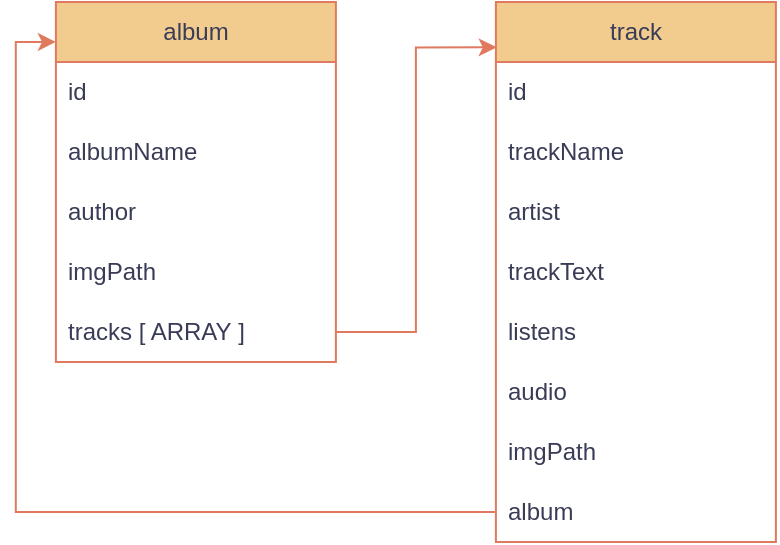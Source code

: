 <mxfile version="24.8.4">
  <diagram name="Страница — 1" id="ku7KkXZjVGdgDCgiLCGp">
    <mxGraphModel dx="3820" dy="842" grid="1" gridSize="10" guides="1" tooltips="1" connect="1" arrows="1" fold="1" page="1" pageScale="1" pageWidth="2336" pageHeight="1654" math="0" shadow="0">
      <root>
        <mxCell id="0" />
        <mxCell id="1" parent="0" />
        <mxCell id="V8BVyU96AWVPe7Og42-U-1" value="track" style="swimlane;fontStyle=0;childLayout=stackLayout;horizontal=1;startSize=30;horizontalStack=0;resizeParent=1;resizeParentMax=0;resizeLast=0;collapsible=1;marginBottom=0;whiteSpace=wrap;html=1;strokeColor=#E07A5F;fontColor=#393C56;fillColor=#F2CC8F;" vertex="1" parent="1">
          <mxGeometry x="-1880.05" y="40" width="140" height="270" as="geometry">
            <mxRectangle x="40" y="40" width="70" height="30" as="alternateBounds" />
          </mxGeometry>
        </mxCell>
        <mxCell id="V8BVyU96AWVPe7Og42-U-3" value="id" style="text;strokeColor=none;fillColor=none;align=left;verticalAlign=middle;spacingLeft=4;spacingRight=4;overflow=hidden;points=[[0,0.5],[1,0.5]];portConstraint=eastwest;rotatable=0;whiteSpace=wrap;html=1;fontColor=#393C56;" vertex="1" parent="V8BVyU96AWVPe7Og42-U-1">
          <mxGeometry y="30" width="140" height="30" as="geometry" />
        </mxCell>
        <mxCell id="V8BVyU96AWVPe7Og42-U-14" value="trackName" style="text;strokeColor=none;fillColor=none;align=left;verticalAlign=middle;spacingLeft=4;spacingRight=4;overflow=hidden;points=[[0,0.5],[1,0.5]];portConstraint=eastwest;rotatable=0;whiteSpace=wrap;html=1;fontColor=#393C56;" vertex="1" parent="V8BVyU96AWVPe7Og42-U-1">
          <mxGeometry y="60" width="140" height="30" as="geometry" />
        </mxCell>
        <mxCell id="V8BVyU96AWVPe7Og42-U-4" value="artist" style="text;strokeColor=none;fillColor=none;align=left;verticalAlign=middle;spacingLeft=4;spacingRight=4;overflow=hidden;points=[[0,0.5],[1,0.5]];portConstraint=eastwest;rotatable=0;whiteSpace=wrap;html=1;fontColor=#393C56;" vertex="1" parent="V8BVyU96AWVPe7Og42-U-1">
          <mxGeometry y="90" width="140" height="30" as="geometry" />
        </mxCell>
        <mxCell id="V8BVyU96AWVPe7Og42-U-16" value="trackText" style="text;strokeColor=none;fillColor=none;align=left;verticalAlign=middle;spacingLeft=4;spacingRight=4;overflow=hidden;points=[[0,0.5],[1,0.5]];portConstraint=eastwest;rotatable=0;whiteSpace=wrap;html=1;fontColor=#393C56;" vertex="1" parent="V8BVyU96AWVPe7Og42-U-1">
          <mxGeometry y="120" width="140" height="30" as="geometry" />
        </mxCell>
        <mxCell id="V8BVyU96AWVPe7Og42-U-17" value="listens" style="text;strokeColor=none;fillColor=none;align=left;verticalAlign=middle;spacingLeft=4;spacingRight=4;overflow=hidden;points=[[0,0.5],[1,0.5]];portConstraint=eastwest;rotatable=0;whiteSpace=wrap;html=1;fontColor=#393C56;" vertex="1" parent="V8BVyU96AWVPe7Og42-U-1">
          <mxGeometry y="150" width="140" height="30" as="geometry" />
        </mxCell>
        <mxCell id="V8BVyU96AWVPe7Og42-U-18" value="audio" style="text;strokeColor=none;fillColor=none;align=left;verticalAlign=middle;spacingLeft=4;spacingRight=4;overflow=hidden;points=[[0,0.5],[1,0.5]];portConstraint=eastwest;rotatable=0;whiteSpace=wrap;html=1;fontColor=#393C56;" vertex="1" parent="V8BVyU96AWVPe7Og42-U-1">
          <mxGeometry y="180" width="140" height="30" as="geometry" />
        </mxCell>
        <mxCell id="V8BVyU96AWVPe7Og42-U-19" value="imgPath" style="text;strokeColor=none;fillColor=none;align=left;verticalAlign=middle;spacingLeft=4;spacingRight=4;overflow=hidden;points=[[0,0.5],[1,0.5]];portConstraint=eastwest;rotatable=0;whiteSpace=wrap;html=1;fontColor=#393C56;" vertex="1" parent="V8BVyU96AWVPe7Og42-U-1">
          <mxGeometry y="210" width="140" height="30" as="geometry" />
        </mxCell>
        <mxCell id="V8BVyU96AWVPe7Og42-U-29" value="album" style="text;strokeColor=none;fillColor=none;align=left;verticalAlign=middle;spacingLeft=4;spacingRight=4;overflow=hidden;points=[[0,0.5],[1,0.5]];portConstraint=eastwest;rotatable=0;whiteSpace=wrap;html=1;fontColor=#393C56;" vertex="1" parent="V8BVyU96AWVPe7Og42-U-1">
          <mxGeometry y="240" width="140" height="30" as="geometry" />
        </mxCell>
        <mxCell id="V8BVyU96AWVPe7Og42-U-5" value="album" style="swimlane;fontStyle=0;childLayout=stackLayout;horizontal=1;startSize=30;horizontalStack=0;resizeParent=1;resizeParentMax=0;resizeLast=0;collapsible=1;marginBottom=0;whiteSpace=wrap;html=1;strokeColor=#E07A5F;fontColor=#393C56;fillColor=#F2CC8F;" vertex="1" parent="1">
          <mxGeometry x="-2100.05" y="40" width="140" height="180" as="geometry" />
        </mxCell>
        <mxCell id="V8BVyU96AWVPe7Og42-U-6" value="id" style="text;strokeColor=none;fillColor=none;align=left;verticalAlign=middle;spacingLeft=4;spacingRight=4;overflow=hidden;points=[[0,0.5],[1,0.5]];portConstraint=eastwest;rotatable=0;whiteSpace=wrap;html=1;fontColor=#393C56;" vertex="1" parent="V8BVyU96AWVPe7Og42-U-5">
          <mxGeometry y="30" width="140" height="30" as="geometry" />
        </mxCell>
        <mxCell id="V8BVyU96AWVPe7Og42-U-7" value="albumName" style="text;strokeColor=none;fillColor=none;align=left;verticalAlign=middle;spacingLeft=4;spacingRight=4;overflow=hidden;points=[[0,0.5],[1,0.5]];portConstraint=eastwest;rotatable=0;whiteSpace=wrap;html=1;fontColor=#393C56;" vertex="1" parent="V8BVyU96AWVPe7Og42-U-5">
          <mxGeometry y="60" width="140" height="30" as="geometry" />
        </mxCell>
        <mxCell id="V8BVyU96AWVPe7Og42-U-8" value="author" style="text;strokeColor=none;fillColor=none;align=left;verticalAlign=middle;spacingLeft=4;spacingRight=4;overflow=hidden;points=[[0,0.5],[1,0.5]];portConstraint=eastwest;rotatable=0;whiteSpace=wrap;html=1;fontColor=#393C56;" vertex="1" parent="V8BVyU96AWVPe7Og42-U-5">
          <mxGeometry y="90" width="140" height="30" as="geometry" />
        </mxCell>
        <mxCell id="V8BVyU96AWVPe7Og42-U-23" value="imgPath" style="text;strokeColor=none;fillColor=none;align=left;verticalAlign=middle;spacingLeft=4;spacingRight=4;overflow=hidden;points=[[0,0.5],[1,0.5]];portConstraint=eastwest;rotatable=0;whiteSpace=wrap;html=1;fontColor=#393C56;" vertex="1" parent="V8BVyU96AWVPe7Og42-U-5">
          <mxGeometry y="120" width="140" height="30" as="geometry" />
        </mxCell>
        <mxCell id="V8BVyU96AWVPe7Og42-U-24" value="tracks [ ARRAY&amp;nbsp;]" style="text;strokeColor=none;fillColor=none;align=left;verticalAlign=middle;spacingLeft=4;spacingRight=4;overflow=hidden;points=[[0,0.5],[1,0.5]];portConstraint=eastwest;rotatable=0;whiteSpace=wrap;html=1;fontColor=#393C56;" vertex="1" parent="V8BVyU96AWVPe7Og42-U-5">
          <mxGeometry y="150" width="140" height="30" as="geometry" />
        </mxCell>
        <mxCell id="V8BVyU96AWVPe7Og42-U-30" style="edgeStyle=orthogonalEdgeStyle;rounded=0;orthogonalLoop=1;jettySize=auto;html=1;strokeColor=#E07A5F;fontColor=#393C56;fillColor=#F2CC8F;entryX=0;entryY=0.111;entryDx=0;entryDy=0;entryPerimeter=0;" edge="1" parent="1" source="V8BVyU96AWVPe7Og42-U-29" target="V8BVyU96AWVPe7Og42-U-5">
          <mxGeometry relative="1" as="geometry">
            <mxPoint x="-2030.05" y="230" as="targetPoint" />
          </mxGeometry>
        </mxCell>
        <mxCell id="V8BVyU96AWVPe7Og42-U-31" style="edgeStyle=orthogonalEdgeStyle;rounded=0;orthogonalLoop=1;jettySize=auto;html=1;entryX=0.003;entryY=0.084;entryDx=0;entryDy=0;entryPerimeter=0;strokeColor=#E07A5F;fontColor=#393C56;fillColor=#F2CC8F;" edge="1" parent="1" source="V8BVyU96AWVPe7Og42-U-24" target="V8BVyU96AWVPe7Og42-U-1">
          <mxGeometry relative="1" as="geometry" />
        </mxCell>
      </root>
    </mxGraphModel>
  </diagram>
</mxfile>
